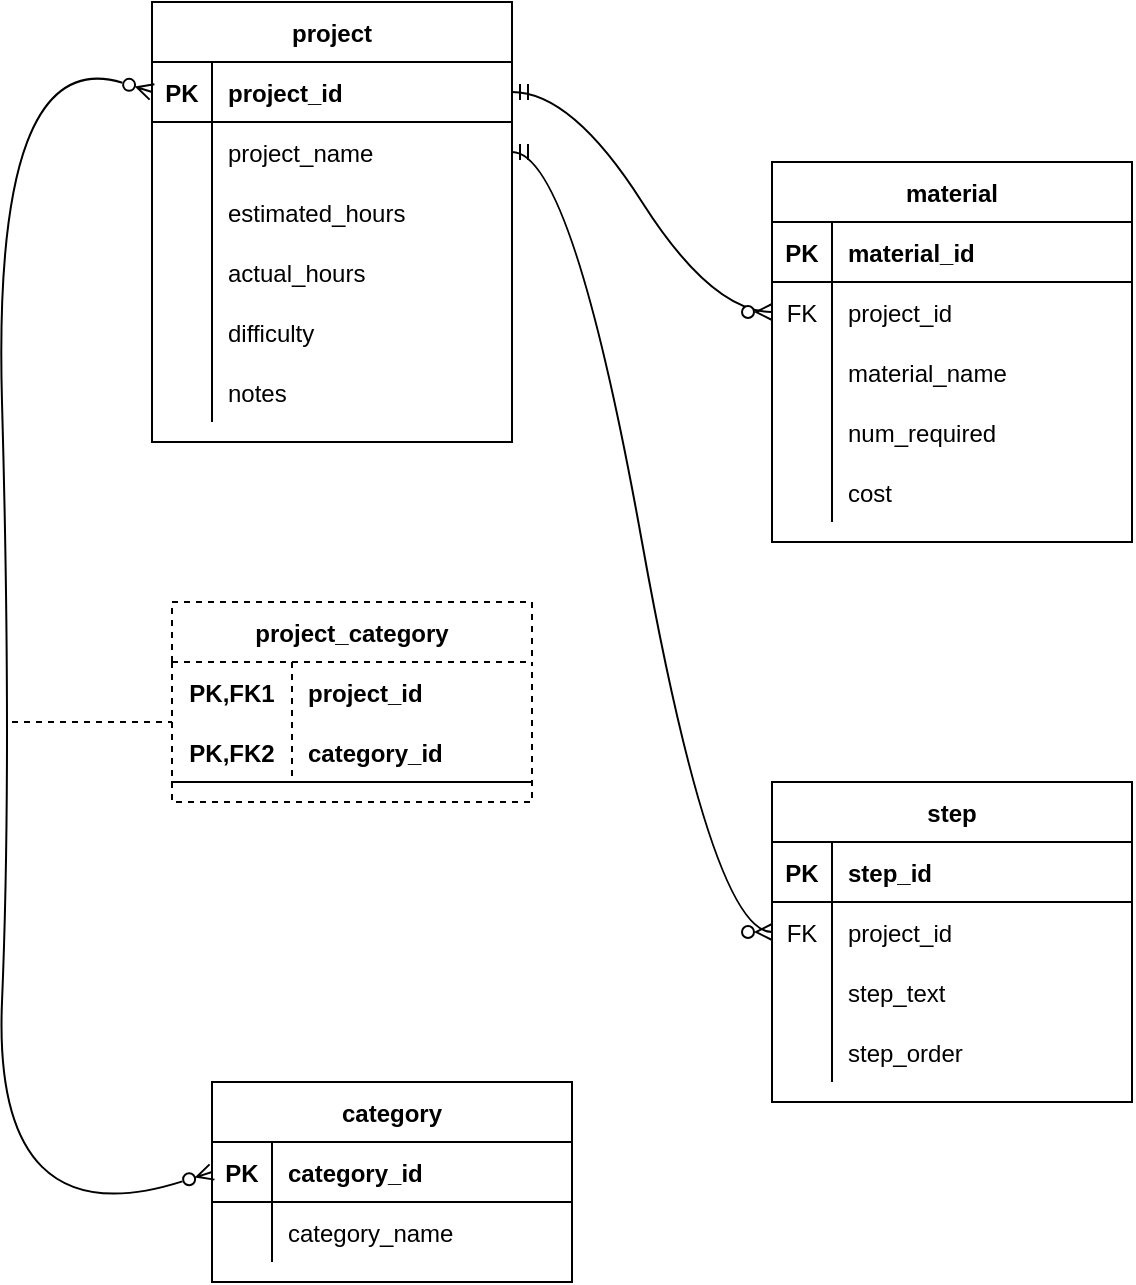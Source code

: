 <mxfile version="20.2.3" type="device"><diagram id="R2lEEEUBdFMjLlhIrx00" name="Page-1"><mxGraphModel dx="1422" dy="875" grid="1" gridSize="10" guides="1" tooltips="1" connect="1" arrows="1" fold="1" page="1" pageScale="1" pageWidth="850" pageHeight="1100" math="0" shadow="0" extFonts="Permanent Marker^https://fonts.googleapis.com/css?family=Permanent+Marker"><root><mxCell id="0"/><mxCell id="1" parent="0"/><mxCell id="unHem-2FPSyThHu4rOOg-1" value="project" style="shape=table;startSize=30;container=1;collapsible=1;childLayout=tableLayout;fixedRows=1;rowLines=0;fontStyle=1;align=center;resizeLast=1;" vertex="1" parent="1"><mxGeometry x="160" y="80" width="180" height="220" as="geometry"/></mxCell><mxCell id="unHem-2FPSyThHu4rOOg-2" value="" style="shape=tableRow;horizontal=0;startSize=0;swimlaneHead=0;swimlaneBody=0;fillColor=none;collapsible=0;dropTarget=0;points=[[0,0.5],[1,0.5]];portConstraint=eastwest;top=0;left=0;right=0;bottom=1;" vertex="1" parent="unHem-2FPSyThHu4rOOg-1"><mxGeometry y="30" width="180" height="30" as="geometry"/></mxCell><mxCell id="unHem-2FPSyThHu4rOOg-3" value="PK" style="shape=partialRectangle;connectable=0;fillColor=none;top=0;left=0;bottom=0;right=0;fontStyle=1;overflow=hidden;" vertex="1" parent="unHem-2FPSyThHu4rOOg-2"><mxGeometry width="30" height="30" as="geometry"><mxRectangle width="30" height="30" as="alternateBounds"/></mxGeometry></mxCell><mxCell id="unHem-2FPSyThHu4rOOg-4" value="project_id" style="shape=partialRectangle;connectable=0;fillColor=none;top=0;left=0;bottom=0;right=0;align=left;spacingLeft=6;fontStyle=1;overflow=hidden;" vertex="1" parent="unHem-2FPSyThHu4rOOg-2"><mxGeometry x="30" width="150" height="30" as="geometry"><mxRectangle width="150" height="30" as="alternateBounds"/></mxGeometry></mxCell><mxCell id="unHem-2FPSyThHu4rOOg-5" value="" style="shape=tableRow;horizontal=0;startSize=0;swimlaneHead=0;swimlaneBody=0;fillColor=none;collapsible=0;dropTarget=0;points=[[0,0.5],[1,0.5]];portConstraint=eastwest;top=0;left=0;right=0;bottom=0;" vertex="1" parent="unHem-2FPSyThHu4rOOg-1"><mxGeometry y="60" width="180" height="30" as="geometry"/></mxCell><mxCell id="unHem-2FPSyThHu4rOOg-6" value="" style="shape=partialRectangle;connectable=0;fillColor=none;top=0;left=0;bottom=0;right=0;editable=1;overflow=hidden;" vertex="1" parent="unHem-2FPSyThHu4rOOg-5"><mxGeometry width="30" height="30" as="geometry"><mxRectangle width="30" height="30" as="alternateBounds"/></mxGeometry></mxCell><mxCell id="unHem-2FPSyThHu4rOOg-7" value="project_name" style="shape=partialRectangle;connectable=0;fillColor=none;top=0;left=0;bottom=0;right=0;align=left;spacingLeft=6;overflow=hidden;" vertex="1" parent="unHem-2FPSyThHu4rOOg-5"><mxGeometry x="30" width="150" height="30" as="geometry"><mxRectangle width="150" height="30" as="alternateBounds"/></mxGeometry></mxCell><mxCell id="unHem-2FPSyThHu4rOOg-8" value="" style="shape=tableRow;horizontal=0;startSize=0;swimlaneHead=0;swimlaneBody=0;fillColor=none;collapsible=0;dropTarget=0;points=[[0,0.5],[1,0.5]];portConstraint=eastwest;top=0;left=0;right=0;bottom=0;" vertex="1" parent="unHem-2FPSyThHu4rOOg-1"><mxGeometry y="90" width="180" height="30" as="geometry"/></mxCell><mxCell id="unHem-2FPSyThHu4rOOg-9" value="" style="shape=partialRectangle;connectable=0;fillColor=none;top=0;left=0;bottom=0;right=0;editable=1;overflow=hidden;" vertex="1" parent="unHem-2FPSyThHu4rOOg-8"><mxGeometry width="30" height="30" as="geometry"><mxRectangle width="30" height="30" as="alternateBounds"/></mxGeometry></mxCell><mxCell id="unHem-2FPSyThHu4rOOg-10" value="estimated_hours" style="shape=partialRectangle;connectable=0;fillColor=none;top=0;left=0;bottom=0;right=0;align=left;spacingLeft=6;overflow=hidden;" vertex="1" parent="unHem-2FPSyThHu4rOOg-8"><mxGeometry x="30" width="150" height="30" as="geometry"><mxRectangle width="150" height="30" as="alternateBounds"/></mxGeometry></mxCell><mxCell id="unHem-2FPSyThHu4rOOg-11" value="" style="shape=tableRow;horizontal=0;startSize=0;swimlaneHead=0;swimlaneBody=0;fillColor=none;collapsible=0;dropTarget=0;points=[[0,0.5],[1,0.5]];portConstraint=eastwest;top=0;left=0;right=0;bottom=0;" vertex="1" parent="unHem-2FPSyThHu4rOOg-1"><mxGeometry y="120" width="180" height="30" as="geometry"/></mxCell><mxCell id="unHem-2FPSyThHu4rOOg-12" value="" style="shape=partialRectangle;connectable=0;fillColor=none;top=0;left=0;bottom=0;right=0;editable=1;overflow=hidden;" vertex="1" parent="unHem-2FPSyThHu4rOOg-11"><mxGeometry width="30" height="30" as="geometry"><mxRectangle width="30" height="30" as="alternateBounds"/></mxGeometry></mxCell><mxCell id="unHem-2FPSyThHu4rOOg-13" value="actual_hours" style="shape=partialRectangle;connectable=0;fillColor=none;top=0;left=0;bottom=0;right=0;align=left;spacingLeft=6;overflow=hidden;" vertex="1" parent="unHem-2FPSyThHu4rOOg-11"><mxGeometry x="30" width="150" height="30" as="geometry"><mxRectangle width="150" height="30" as="alternateBounds"/></mxGeometry></mxCell><mxCell id="unHem-2FPSyThHu4rOOg-27" style="shape=tableRow;horizontal=0;startSize=0;swimlaneHead=0;swimlaneBody=0;fillColor=none;collapsible=0;dropTarget=0;points=[[0,0.5],[1,0.5]];portConstraint=eastwest;top=0;left=0;right=0;bottom=0;" vertex="1" parent="unHem-2FPSyThHu4rOOg-1"><mxGeometry y="150" width="180" height="30" as="geometry"/></mxCell><mxCell id="unHem-2FPSyThHu4rOOg-28" style="shape=partialRectangle;connectable=0;fillColor=none;top=0;left=0;bottom=0;right=0;editable=1;overflow=hidden;" vertex="1" parent="unHem-2FPSyThHu4rOOg-27"><mxGeometry width="30" height="30" as="geometry"><mxRectangle width="30" height="30" as="alternateBounds"/></mxGeometry></mxCell><mxCell id="unHem-2FPSyThHu4rOOg-29" value="difficulty" style="shape=partialRectangle;connectable=0;fillColor=none;top=0;left=0;bottom=0;right=0;align=left;spacingLeft=6;overflow=hidden;" vertex="1" parent="unHem-2FPSyThHu4rOOg-27"><mxGeometry x="30" width="150" height="30" as="geometry"><mxRectangle width="150" height="30" as="alternateBounds"/></mxGeometry></mxCell><mxCell id="unHem-2FPSyThHu4rOOg-30" style="shape=tableRow;horizontal=0;startSize=0;swimlaneHead=0;swimlaneBody=0;fillColor=none;collapsible=0;dropTarget=0;points=[[0,0.5],[1,0.5]];portConstraint=eastwest;top=0;left=0;right=0;bottom=0;" vertex="1" parent="unHem-2FPSyThHu4rOOg-1"><mxGeometry y="180" width="180" height="30" as="geometry"/></mxCell><mxCell id="unHem-2FPSyThHu4rOOg-31" style="shape=partialRectangle;connectable=0;fillColor=none;top=0;left=0;bottom=0;right=0;editable=1;overflow=hidden;" vertex="1" parent="unHem-2FPSyThHu4rOOg-30"><mxGeometry width="30" height="30" as="geometry"><mxRectangle width="30" height="30" as="alternateBounds"/></mxGeometry></mxCell><mxCell id="unHem-2FPSyThHu4rOOg-32" value="notes" style="shape=partialRectangle;connectable=0;fillColor=none;top=0;left=0;bottom=0;right=0;align=left;spacingLeft=6;overflow=hidden;" vertex="1" parent="unHem-2FPSyThHu4rOOg-30"><mxGeometry x="30" width="150" height="30" as="geometry"><mxRectangle width="150" height="30" as="alternateBounds"/></mxGeometry></mxCell><mxCell id="unHem-2FPSyThHu4rOOg-14" value="material" style="shape=table;startSize=30;container=1;collapsible=1;childLayout=tableLayout;fixedRows=1;rowLines=0;fontStyle=1;align=center;resizeLast=1;" vertex="1" parent="1"><mxGeometry x="470" y="160" width="180" height="190" as="geometry"/></mxCell><mxCell id="unHem-2FPSyThHu4rOOg-15" value="" style="shape=tableRow;horizontal=0;startSize=0;swimlaneHead=0;swimlaneBody=0;fillColor=none;collapsible=0;dropTarget=0;points=[[0,0.5],[1,0.5]];portConstraint=eastwest;top=0;left=0;right=0;bottom=1;" vertex="1" parent="unHem-2FPSyThHu4rOOg-14"><mxGeometry y="30" width="180" height="30" as="geometry"/></mxCell><mxCell id="unHem-2FPSyThHu4rOOg-16" value="PK" style="shape=partialRectangle;connectable=0;fillColor=none;top=0;left=0;bottom=0;right=0;fontStyle=1;overflow=hidden;" vertex="1" parent="unHem-2FPSyThHu4rOOg-15"><mxGeometry width="30" height="30" as="geometry"><mxRectangle width="30" height="30" as="alternateBounds"/></mxGeometry></mxCell><mxCell id="unHem-2FPSyThHu4rOOg-17" value="material_id" style="shape=partialRectangle;connectable=0;fillColor=none;top=0;left=0;bottom=0;right=0;align=left;spacingLeft=6;fontStyle=1;overflow=hidden;" vertex="1" parent="unHem-2FPSyThHu4rOOg-15"><mxGeometry x="30" width="150" height="30" as="geometry"><mxRectangle width="150" height="30" as="alternateBounds"/></mxGeometry></mxCell><mxCell id="unHem-2FPSyThHu4rOOg-18" value="" style="shape=tableRow;horizontal=0;startSize=0;swimlaneHead=0;swimlaneBody=0;fillColor=none;collapsible=0;dropTarget=0;points=[[0,0.5],[1,0.5]];portConstraint=eastwest;top=0;left=0;right=0;bottom=0;" vertex="1" parent="unHem-2FPSyThHu4rOOg-14"><mxGeometry y="60" width="180" height="30" as="geometry"/></mxCell><mxCell id="unHem-2FPSyThHu4rOOg-19" value="FK" style="shape=partialRectangle;connectable=0;fillColor=none;top=0;left=0;bottom=0;right=0;editable=1;overflow=hidden;" vertex="1" parent="unHem-2FPSyThHu4rOOg-18"><mxGeometry width="30" height="30" as="geometry"><mxRectangle width="30" height="30" as="alternateBounds"/></mxGeometry></mxCell><mxCell id="unHem-2FPSyThHu4rOOg-20" value="project_id" style="shape=partialRectangle;connectable=0;fillColor=none;top=0;left=0;bottom=0;right=0;align=left;spacingLeft=6;overflow=hidden;" vertex="1" parent="unHem-2FPSyThHu4rOOg-18"><mxGeometry x="30" width="150" height="30" as="geometry"><mxRectangle width="150" height="30" as="alternateBounds"/></mxGeometry></mxCell><mxCell id="unHem-2FPSyThHu4rOOg-21" value="" style="shape=tableRow;horizontal=0;startSize=0;swimlaneHead=0;swimlaneBody=0;fillColor=none;collapsible=0;dropTarget=0;points=[[0,0.5],[1,0.5]];portConstraint=eastwest;top=0;left=0;right=0;bottom=0;" vertex="1" parent="unHem-2FPSyThHu4rOOg-14"><mxGeometry y="90" width="180" height="30" as="geometry"/></mxCell><mxCell id="unHem-2FPSyThHu4rOOg-22" value="" style="shape=partialRectangle;connectable=0;fillColor=none;top=0;left=0;bottom=0;right=0;editable=1;overflow=hidden;" vertex="1" parent="unHem-2FPSyThHu4rOOg-21"><mxGeometry width="30" height="30" as="geometry"><mxRectangle width="30" height="30" as="alternateBounds"/></mxGeometry></mxCell><mxCell id="unHem-2FPSyThHu4rOOg-23" value="material_name" style="shape=partialRectangle;connectable=0;fillColor=none;top=0;left=0;bottom=0;right=0;align=left;spacingLeft=6;overflow=hidden;" vertex="1" parent="unHem-2FPSyThHu4rOOg-21"><mxGeometry x="30" width="150" height="30" as="geometry"><mxRectangle width="150" height="30" as="alternateBounds"/></mxGeometry></mxCell><mxCell id="unHem-2FPSyThHu4rOOg-24" value="" style="shape=tableRow;horizontal=0;startSize=0;swimlaneHead=0;swimlaneBody=0;fillColor=none;collapsible=0;dropTarget=0;points=[[0,0.5],[1,0.5]];portConstraint=eastwest;top=0;left=0;right=0;bottom=0;" vertex="1" parent="unHem-2FPSyThHu4rOOg-14"><mxGeometry y="120" width="180" height="30" as="geometry"/></mxCell><mxCell id="unHem-2FPSyThHu4rOOg-25" value="" style="shape=partialRectangle;connectable=0;fillColor=none;top=0;left=0;bottom=0;right=0;editable=1;overflow=hidden;" vertex="1" parent="unHem-2FPSyThHu4rOOg-24"><mxGeometry width="30" height="30" as="geometry"><mxRectangle width="30" height="30" as="alternateBounds"/></mxGeometry></mxCell><mxCell id="unHem-2FPSyThHu4rOOg-26" value="num_required" style="shape=partialRectangle;connectable=0;fillColor=none;top=0;left=0;bottom=0;right=0;align=left;spacingLeft=6;overflow=hidden;" vertex="1" parent="unHem-2FPSyThHu4rOOg-24"><mxGeometry x="30" width="150" height="30" as="geometry"><mxRectangle width="150" height="30" as="alternateBounds"/></mxGeometry></mxCell><mxCell id="unHem-2FPSyThHu4rOOg-34" style="shape=tableRow;horizontal=0;startSize=0;swimlaneHead=0;swimlaneBody=0;fillColor=none;collapsible=0;dropTarget=0;points=[[0,0.5],[1,0.5]];portConstraint=eastwest;top=0;left=0;right=0;bottom=0;" vertex="1" parent="unHem-2FPSyThHu4rOOg-14"><mxGeometry y="150" width="180" height="30" as="geometry"/></mxCell><mxCell id="unHem-2FPSyThHu4rOOg-35" style="shape=partialRectangle;connectable=0;fillColor=none;top=0;left=0;bottom=0;right=0;editable=1;overflow=hidden;" vertex="1" parent="unHem-2FPSyThHu4rOOg-34"><mxGeometry width="30" height="30" as="geometry"><mxRectangle width="30" height="30" as="alternateBounds"/></mxGeometry></mxCell><mxCell id="unHem-2FPSyThHu4rOOg-36" value="cost" style="shape=partialRectangle;connectable=0;fillColor=none;top=0;left=0;bottom=0;right=0;align=left;spacingLeft=6;overflow=hidden;" vertex="1" parent="unHem-2FPSyThHu4rOOg-34"><mxGeometry x="30" width="150" height="30" as="geometry"><mxRectangle width="150" height="30" as="alternateBounds"/></mxGeometry></mxCell><mxCell id="unHem-2FPSyThHu4rOOg-37" value="step" style="shape=table;startSize=30;container=1;collapsible=1;childLayout=tableLayout;fixedRows=1;rowLines=0;fontStyle=1;align=center;resizeLast=1;" vertex="1" parent="1"><mxGeometry x="470" y="470" width="180" height="160" as="geometry"/></mxCell><mxCell id="unHem-2FPSyThHu4rOOg-38" value="" style="shape=tableRow;horizontal=0;startSize=0;swimlaneHead=0;swimlaneBody=0;fillColor=none;collapsible=0;dropTarget=0;points=[[0,0.5],[1,0.5]];portConstraint=eastwest;top=0;left=0;right=0;bottom=1;" vertex="1" parent="unHem-2FPSyThHu4rOOg-37"><mxGeometry y="30" width="180" height="30" as="geometry"/></mxCell><mxCell id="unHem-2FPSyThHu4rOOg-39" value="PK" style="shape=partialRectangle;connectable=0;fillColor=none;top=0;left=0;bottom=0;right=0;fontStyle=1;overflow=hidden;" vertex="1" parent="unHem-2FPSyThHu4rOOg-38"><mxGeometry width="30" height="30" as="geometry"><mxRectangle width="30" height="30" as="alternateBounds"/></mxGeometry></mxCell><mxCell id="unHem-2FPSyThHu4rOOg-40" value="step_id" style="shape=partialRectangle;connectable=0;fillColor=none;top=0;left=0;bottom=0;right=0;align=left;spacingLeft=6;fontStyle=1;overflow=hidden;" vertex="1" parent="unHem-2FPSyThHu4rOOg-38"><mxGeometry x="30" width="150" height="30" as="geometry"><mxRectangle width="150" height="30" as="alternateBounds"/></mxGeometry></mxCell><mxCell id="unHem-2FPSyThHu4rOOg-41" value="" style="shape=tableRow;horizontal=0;startSize=0;swimlaneHead=0;swimlaneBody=0;fillColor=none;collapsible=0;dropTarget=0;points=[[0,0.5],[1,0.5]];portConstraint=eastwest;top=0;left=0;right=0;bottom=0;" vertex="1" parent="unHem-2FPSyThHu4rOOg-37"><mxGeometry y="60" width="180" height="30" as="geometry"/></mxCell><mxCell id="unHem-2FPSyThHu4rOOg-42" value="FK" style="shape=partialRectangle;connectable=0;fillColor=none;top=0;left=0;bottom=0;right=0;editable=1;overflow=hidden;" vertex="1" parent="unHem-2FPSyThHu4rOOg-41"><mxGeometry width="30" height="30" as="geometry"><mxRectangle width="30" height="30" as="alternateBounds"/></mxGeometry></mxCell><mxCell id="unHem-2FPSyThHu4rOOg-43" value="project_id" style="shape=partialRectangle;connectable=0;fillColor=none;top=0;left=0;bottom=0;right=0;align=left;spacingLeft=6;overflow=hidden;" vertex="1" parent="unHem-2FPSyThHu4rOOg-41"><mxGeometry x="30" width="150" height="30" as="geometry"><mxRectangle width="150" height="30" as="alternateBounds"/></mxGeometry></mxCell><mxCell id="unHem-2FPSyThHu4rOOg-44" value="" style="shape=tableRow;horizontal=0;startSize=0;swimlaneHead=0;swimlaneBody=0;fillColor=none;collapsible=0;dropTarget=0;points=[[0,0.5],[1,0.5]];portConstraint=eastwest;top=0;left=0;right=0;bottom=0;" vertex="1" parent="unHem-2FPSyThHu4rOOg-37"><mxGeometry y="90" width="180" height="30" as="geometry"/></mxCell><mxCell id="unHem-2FPSyThHu4rOOg-45" value="" style="shape=partialRectangle;connectable=0;fillColor=none;top=0;left=0;bottom=0;right=0;editable=1;overflow=hidden;" vertex="1" parent="unHem-2FPSyThHu4rOOg-44"><mxGeometry width="30" height="30" as="geometry"><mxRectangle width="30" height="30" as="alternateBounds"/></mxGeometry></mxCell><mxCell id="unHem-2FPSyThHu4rOOg-46" value="step_text" style="shape=partialRectangle;connectable=0;fillColor=none;top=0;left=0;bottom=0;right=0;align=left;spacingLeft=6;overflow=hidden;" vertex="1" parent="unHem-2FPSyThHu4rOOg-44"><mxGeometry x="30" width="150" height="30" as="geometry"><mxRectangle width="150" height="30" as="alternateBounds"/></mxGeometry></mxCell><mxCell id="unHem-2FPSyThHu4rOOg-47" value="" style="shape=tableRow;horizontal=0;startSize=0;swimlaneHead=0;swimlaneBody=0;fillColor=none;collapsible=0;dropTarget=0;points=[[0,0.5],[1,0.5]];portConstraint=eastwest;top=0;left=0;right=0;bottom=0;" vertex="1" parent="unHem-2FPSyThHu4rOOg-37"><mxGeometry y="120" width="180" height="30" as="geometry"/></mxCell><mxCell id="unHem-2FPSyThHu4rOOg-48" value="" style="shape=partialRectangle;connectable=0;fillColor=none;top=0;left=0;bottom=0;right=0;editable=1;overflow=hidden;" vertex="1" parent="unHem-2FPSyThHu4rOOg-47"><mxGeometry width="30" height="30" as="geometry"><mxRectangle width="30" height="30" as="alternateBounds"/></mxGeometry></mxCell><mxCell id="unHem-2FPSyThHu4rOOg-49" value="step_order" style="shape=partialRectangle;connectable=0;fillColor=none;top=0;left=0;bottom=0;right=0;align=left;spacingLeft=6;overflow=hidden;" vertex="1" parent="unHem-2FPSyThHu4rOOg-47"><mxGeometry x="30" width="150" height="30" as="geometry"><mxRectangle width="150" height="30" as="alternateBounds"/></mxGeometry></mxCell><mxCell id="unHem-2FPSyThHu4rOOg-89" style="edgeStyle=orthogonalEdgeStyle;rounded=0;orthogonalLoop=1;jettySize=auto;html=1;exitX=0.5;exitY=0;exitDx=0;exitDy=0;entryX=0;entryY=0.5;entryDx=0;entryDy=0;strokeColor=none;" edge="1" parent="1" source="unHem-2FPSyThHu4rOOg-50" target="unHem-2FPSyThHu4rOOg-77"><mxGeometry relative="1" as="geometry"/></mxCell><mxCell id="unHem-2FPSyThHu4rOOg-50" value="category" style="shape=table;startSize=30;container=1;collapsible=1;childLayout=tableLayout;fixedRows=1;rowLines=0;fontStyle=1;align=center;resizeLast=1;" vertex="1" parent="1"><mxGeometry x="190" y="620" width="180" height="100" as="geometry"/></mxCell><mxCell id="unHem-2FPSyThHu4rOOg-51" value="" style="shape=tableRow;horizontal=0;startSize=0;swimlaneHead=0;swimlaneBody=0;fillColor=none;collapsible=0;dropTarget=0;points=[[0,0.5],[1,0.5]];portConstraint=eastwest;top=0;left=0;right=0;bottom=1;" vertex="1" parent="unHem-2FPSyThHu4rOOg-50"><mxGeometry y="30" width="180" height="30" as="geometry"/></mxCell><mxCell id="unHem-2FPSyThHu4rOOg-52" value="PK" style="shape=partialRectangle;connectable=0;fillColor=none;top=0;left=0;bottom=0;right=0;fontStyle=1;overflow=hidden;" vertex="1" parent="unHem-2FPSyThHu4rOOg-51"><mxGeometry width="30" height="30" as="geometry"><mxRectangle width="30" height="30" as="alternateBounds"/></mxGeometry></mxCell><mxCell id="unHem-2FPSyThHu4rOOg-53" value="category_id" style="shape=partialRectangle;connectable=0;fillColor=none;top=0;left=0;bottom=0;right=0;align=left;spacingLeft=6;fontStyle=1;overflow=hidden;" vertex="1" parent="unHem-2FPSyThHu4rOOg-51"><mxGeometry x="30" width="150" height="30" as="geometry"><mxRectangle width="150" height="30" as="alternateBounds"/></mxGeometry></mxCell><mxCell id="unHem-2FPSyThHu4rOOg-54" value="" style="shape=tableRow;horizontal=0;startSize=0;swimlaneHead=0;swimlaneBody=0;fillColor=none;collapsible=0;dropTarget=0;points=[[0,0.5],[1,0.5]];portConstraint=eastwest;top=0;left=0;right=0;bottom=0;" vertex="1" parent="unHem-2FPSyThHu4rOOg-50"><mxGeometry y="60" width="180" height="30" as="geometry"/></mxCell><mxCell id="unHem-2FPSyThHu4rOOg-55" value="" style="shape=partialRectangle;connectable=0;fillColor=none;top=0;left=0;bottom=0;right=0;editable=1;overflow=hidden;" vertex="1" parent="unHem-2FPSyThHu4rOOg-54"><mxGeometry width="30" height="30" as="geometry"><mxRectangle width="30" height="30" as="alternateBounds"/></mxGeometry></mxCell><mxCell id="unHem-2FPSyThHu4rOOg-56" value="category_name" style="shape=partialRectangle;connectable=0;fillColor=none;top=0;left=0;bottom=0;right=0;align=left;spacingLeft=6;overflow=hidden;" vertex="1" parent="unHem-2FPSyThHu4rOOg-54"><mxGeometry x="30" width="150" height="30" as="geometry"><mxRectangle width="150" height="30" as="alternateBounds"/></mxGeometry></mxCell><mxCell id="unHem-2FPSyThHu4rOOg-76" value="project_category" style="shape=table;startSize=30;container=1;collapsible=1;childLayout=tableLayout;fixedRows=1;rowLines=0;fontStyle=1;align=center;resizeLast=1;dashed=1;" vertex="1" parent="1"><mxGeometry x="170" y="380" width="180" height="100" as="geometry"/></mxCell><mxCell id="unHem-2FPSyThHu4rOOg-77" value="" style="shape=tableRow;horizontal=0;startSize=0;swimlaneHead=0;swimlaneBody=0;fillColor=none;collapsible=0;dropTarget=0;points=[[0,0.5],[1,0.5]];portConstraint=eastwest;top=0;left=0;right=0;bottom=0;" vertex="1" parent="unHem-2FPSyThHu4rOOg-76"><mxGeometry y="30" width="180" height="30" as="geometry"/></mxCell><mxCell id="unHem-2FPSyThHu4rOOg-78" value="PK,FK1" style="shape=partialRectangle;connectable=0;fillColor=none;top=0;left=0;bottom=0;right=0;fontStyle=1;overflow=hidden;" vertex="1" parent="unHem-2FPSyThHu4rOOg-77"><mxGeometry width="60" height="30" as="geometry"><mxRectangle width="60" height="30" as="alternateBounds"/></mxGeometry></mxCell><mxCell id="unHem-2FPSyThHu4rOOg-79" value="project_id" style="shape=partialRectangle;connectable=0;fillColor=none;top=0;left=0;bottom=0;right=0;align=left;spacingLeft=6;fontStyle=1;overflow=hidden;" vertex="1" parent="unHem-2FPSyThHu4rOOg-77"><mxGeometry x="60" width="120" height="30" as="geometry"><mxRectangle width="120" height="30" as="alternateBounds"/></mxGeometry></mxCell><mxCell id="unHem-2FPSyThHu4rOOg-80" value="" style="shape=tableRow;horizontal=0;startSize=0;swimlaneHead=0;swimlaneBody=0;fillColor=none;collapsible=0;dropTarget=0;points=[[0,0.5],[1,0.5]];portConstraint=eastwest;top=0;left=0;right=0;bottom=1;" vertex="1" parent="unHem-2FPSyThHu4rOOg-76"><mxGeometry y="60" width="180" height="30" as="geometry"/></mxCell><mxCell id="unHem-2FPSyThHu4rOOg-81" value="PK,FK2" style="shape=partialRectangle;connectable=0;fillColor=none;top=0;left=0;bottom=0;right=0;fontStyle=1;overflow=hidden;" vertex="1" parent="unHem-2FPSyThHu4rOOg-80"><mxGeometry width="60" height="30" as="geometry"><mxRectangle width="60" height="30" as="alternateBounds"/></mxGeometry></mxCell><mxCell id="unHem-2FPSyThHu4rOOg-82" value="category_id" style="shape=partialRectangle;connectable=0;fillColor=none;top=0;left=0;bottom=0;right=0;align=left;spacingLeft=6;fontStyle=1;overflow=hidden;" vertex="1" parent="unHem-2FPSyThHu4rOOg-80"><mxGeometry x="60" width="120" height="30" as="geometry"><mxRectangle width="120" height="30" as="alternateBounds"/></mxGeometry></mxCell><mxCell id="unHem-2FPSyThHu4rOOg-90" value="" style="edgeStyle=entityRelationEdgeStyle;fontSize=12;html=1;endArrow=ERzeroToMany;startArrow=ERmandOne;entryX=0;entryY=0.5;entryDx=0;entryDy=0;exitX=1;exitY=0.5;exitDx=0;exitDy=0;curved=1;" edge="1" parent="1" source="unHem-2FPSyThHu4rOOg-2" target="unHem-2FPSyThHu4rOOg-18"><mxGeometry width="100" height="100" relative="1" as="geometry"><mxPoint x="340" y="200" as="sourcePoint"/><mxPoint x="440" y="100" as="targetPoint"/></mxGeometry></mxCell><mxCell id="unHem-2FPSyThHu4rOOg-91" value="" style="edgeStyle=entityRelationEdgeStyle;fontSize=12;html=1;endArrow=ERzeroToMany;startArrow=ERmandOne;curved=1;exitX=1;exitY=0.5;exitDx=0;exitDy=0;entryX=0;entryY=0.5;entryDx=0;entryDy=0;" edge="1" parent="1" source="unHem-2FPSyThHu4rOOg-5" target="unHem-2FPSyThHu4rOOg-41"><mxGeometry width="100" height="100" relative="1" as="geometry"><mxPoint x="310" y="370" as="sourcePoint"/><mxPoint x="410" y="270" as="targetPoint"/></mxGeometry></mxCell><mxCell id="unHem-2FPSyThHu4rOOg-98" value="" style="curved=1;endArrow=ERzeroToMany;html=1;rounded=1;entryX=0;entryY=0.5;entryDx=0;entryDy=0;exitX=0;exitY=0.5;exitDx=0;exitDy=0;startArrow=ERzeroToMany;startFill=0;endFill=0;" edge="1" parent="1" source="unHem-2FPSyThHu4rOOg-51" target="unHem-2FPSyThHu4rOOg-2"><mxGeometry width="50" height="50" relative="1" as="geometry"><mxPoint x="150" y="740" as="sourcePoint"/><mxPoint x="80" y="410" as="targetPoint"/><Array as="points"><mxPoint x="80" y="700"/><mxPoint x="90" y="460"/><mxPoint x="80" y="100"/></Array></mxGeometry></mxCell><mxCell id="unHem-2FPSyThHu4rOOg-99" value="" style="endArrow=none;dashed=1;html=1;strokeWidth=1;rounded=1;" edge="1" parent="1"><mxGeometry width="50" height="50" relative="1" as="geometry"><mxPoint x="90" y="440" as="sourcePoint"/><mxPoint x="170" y="440" as="targetPoint"/></mxGeometry></mxCell></root></mxGraphModel></diagram></mxfile>